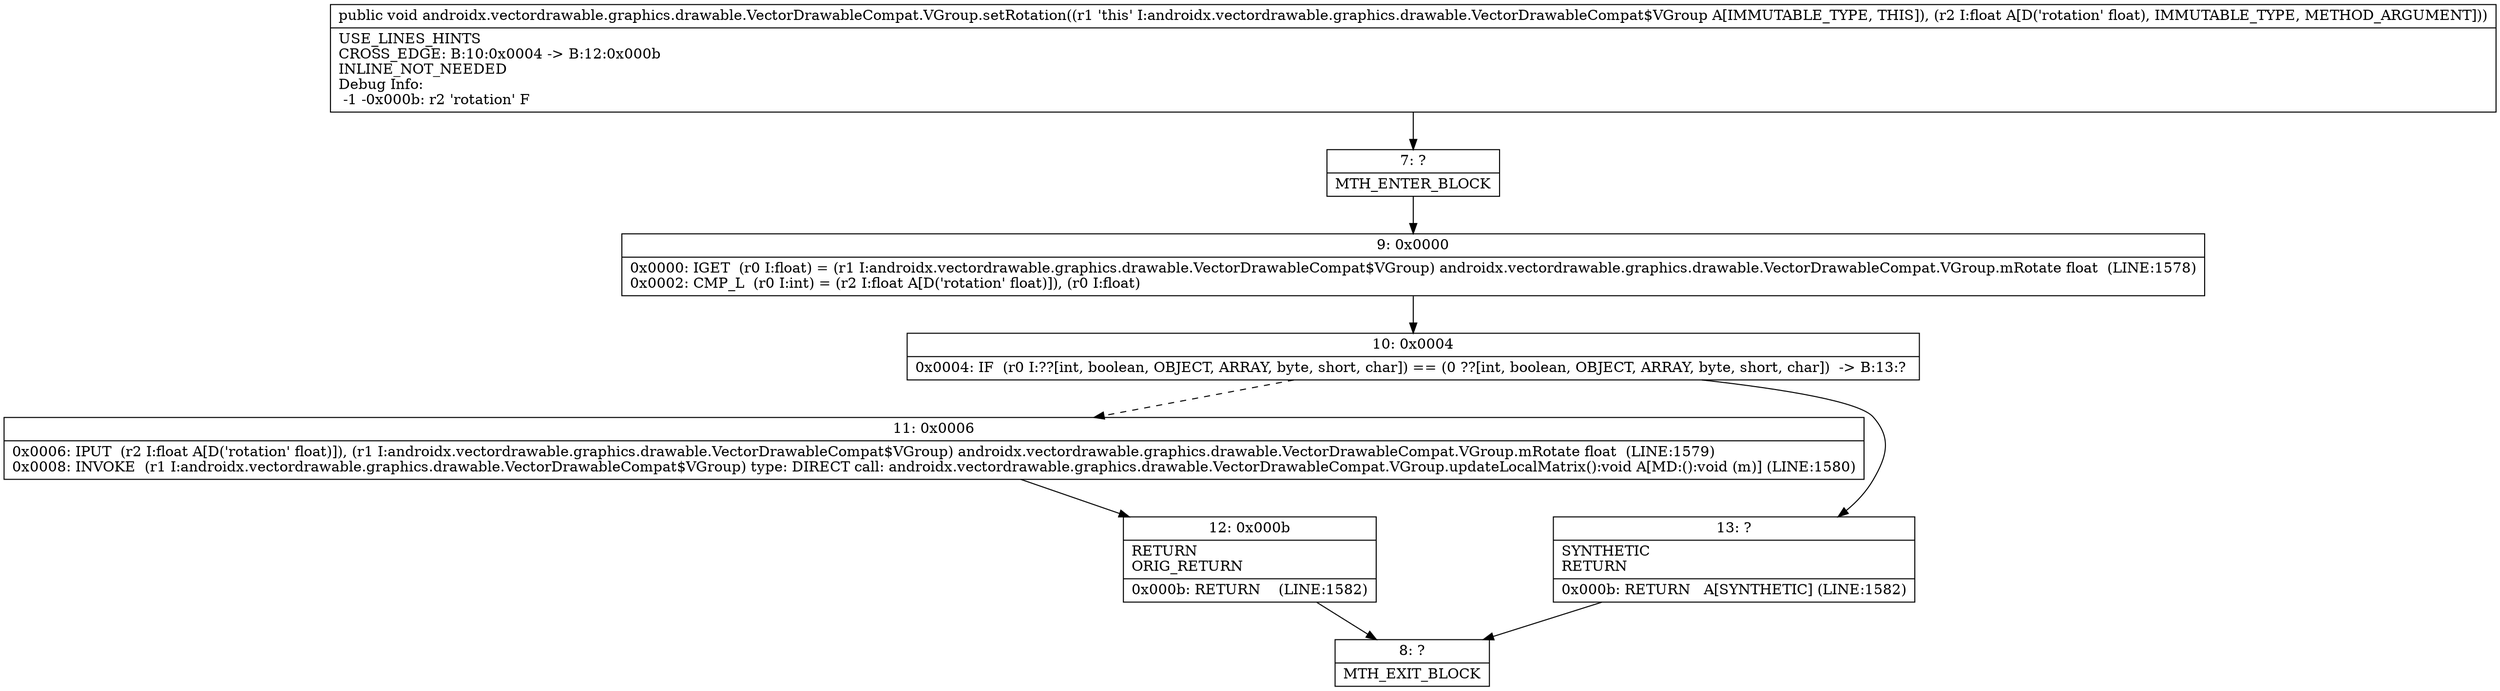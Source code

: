 digraph "CFG forandroidx.vectordrawable.graphics.drawable.VectorDrawableCompat.VGroup.setRotation(F)V" {
Node_7 [shape=record,label="{7\:\ ?|MTH_ENTER_BLOCK\l}"];
Node_9 [shape=record,label="{9\:\ 0x0000|0x0000: IGET  (r0 I:float) = (r1 I:androidx.vectordrawable.graphics.drawable.VectorDrawableCompat$VGroup) androidx.vectordrawable.graphics.drawable.VectorDrawableCompat.VGroup.mRotate float  (LINE:1578)\l0x0002: CMP_L  (r0 I:int) = (r2 I:float A[D('rotation' float)]), (r0 I:float) \l}"];
Node_10 [shape=record,label="{10\:\ 0x0004|0x0004: IF  (r0 I:??[int, boolean, OBJECT, ARRAY, byte, short, char]) == (0 ??[int, boolean, OBJECT, ARRAY, byte, short, char])  \-\> B:13:? \l}"];
Node_11 [shape=record,label="{11\:\ 0x0006|0x0006: IPUT  (r2 I:float A[D('rotation' float)]), (r1 I:androidx.vectordrawable.graphics.drawable.VectorDrawableCompat$VGroup) androidx.vectordrawable.graphics.drawable.VectorDrawableCompat.VGroup.mRotate float  (LINE:1579)\l0x0008: INVOKE  (r1 I:androidx.vectordrawable.graphics.drawable.VectorDrawableCompat$VGroup) type: DIRECT call: androidx.vectordrawable.graphics.drawable.VectorDrawableCompat.VGroup.updateLocalMatrix():void A[MD:():void (m)] (LINE:1580)\l}"];
Node_12 [shape=record,label="{12\:\ 0x000b|RETURN\lORIG_RETURN\l|0x000b: RETURN    (LINE:1582)\l}"];
Node_8 [shape=record,label="{8\:\ ?|MTH_EXIT_BLOCK\l}"];
Node_13 [shape=record,label="{13\:\ ?|SYNTHETIC\lRETURN\l|0x000b: RETURN   A[SYNTHETIC] (LINE:1582)\l}"];
MethodNode[shape=record,label="{public void androidx.vectordrawable.graphics.drawable.VectorDrawableCompat.VGroup.setRotation((r1 'this' I:androidx.vectordrawable.graphics.drawable.VectorDrawableCompat$VGroup A[IMMUTABLE_TYPE, THIS]), (r2 I:float A[D('rotation' float), IMMUTABLE_TYPE, METHOD_ARGUMENT]))  | USE_LINES_HINTS\lCROSS_EDGE: B:10:0x0004 \-\> B:12:0x000b\lINLINE_NOT_NEEDED\lDebug Info:\l  \-1 \-0x000b: r2 'rotation' F\l}"];
MethodNode -> Node_7;Node_7 -> Node_9;
Node_9 -> Node_10;
Node_10 -> Node_11[style=dashed];
Node_10 -> Node_13;
Node_11 -> Node_12;
Node_12 -> Node_8;
Node_13 -> Node_8;
}

